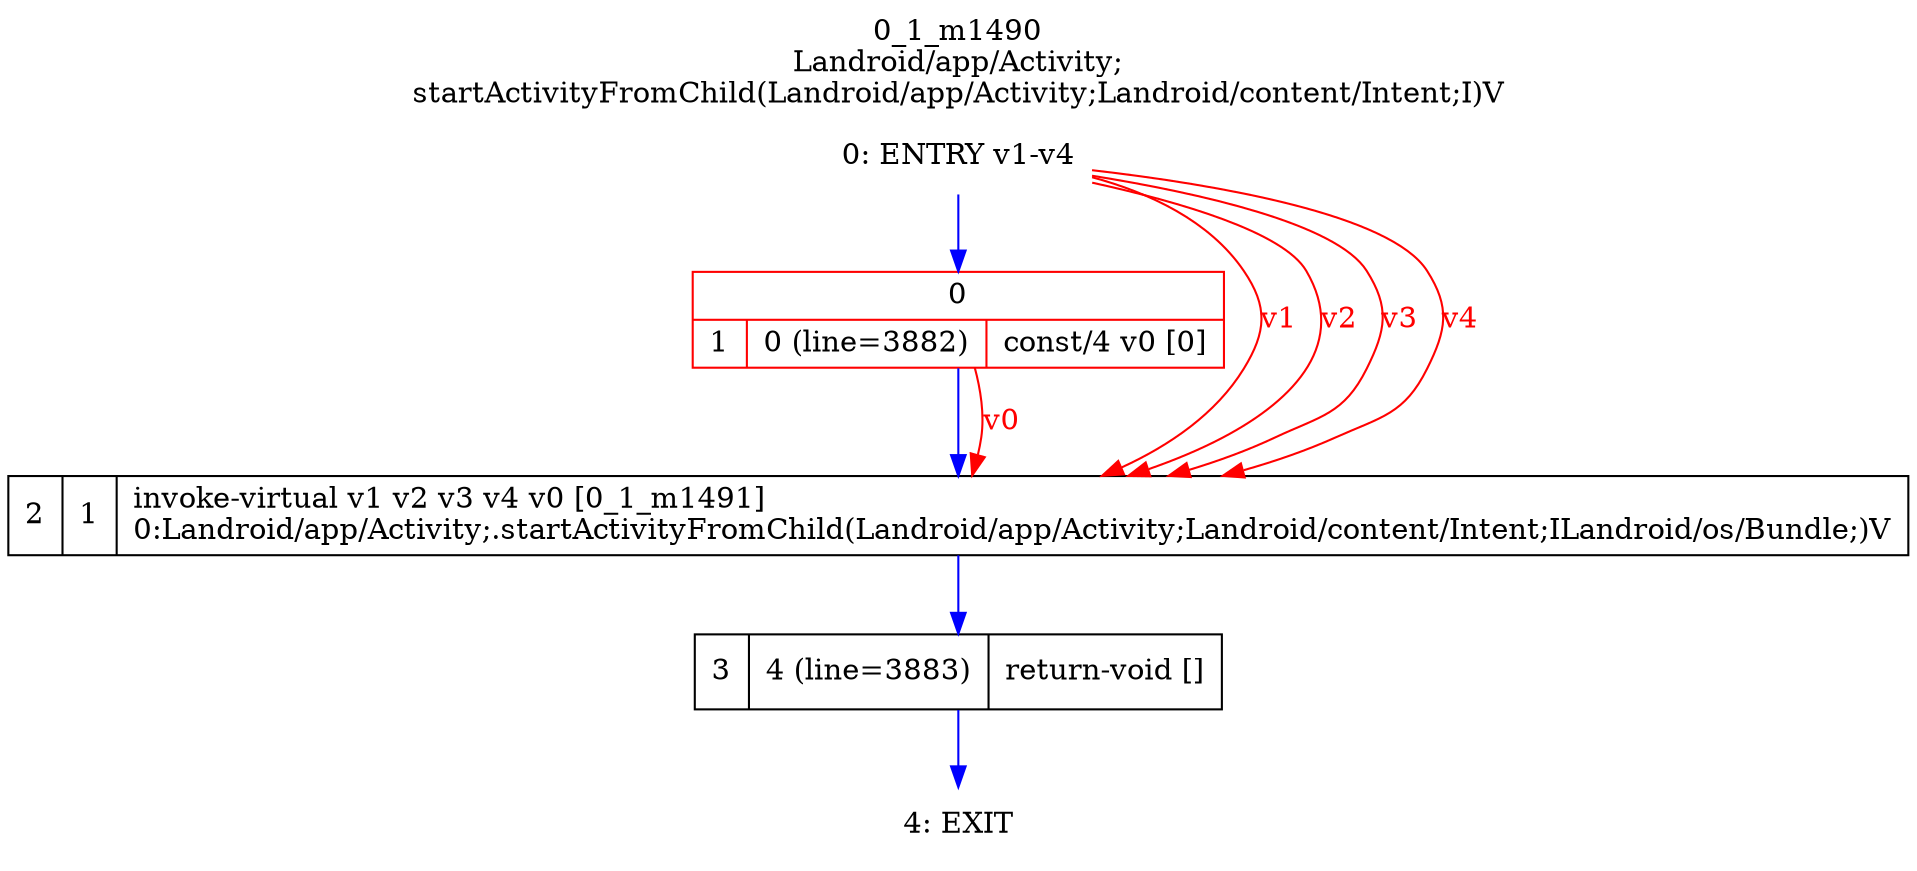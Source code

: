 digraph G {
rankdir=UD;
labelloc=t;
label="0_1_m1490\nLandroid/app/Activity;
startActivityFromChild(Landroid/app/Activity;Landroid/content/Intent;I)V";
0[label="0: ENTRY v1-v4",shape=plaintext];
1[label="{0|{1|0 (line=3882)|const/4 v0 [0]\l}}",shape=record, color=red];
2[label="2|1|invoke-virtual v1 v2 v3 v4 v0 [0_1_m1491]\l0:Landroid/app/Activity;.startActivityFromChild(Landroid/app/Activity;Landroid/content/Intent;ILandroid/os/Bundle;)V\l",shape=record,URL="0_1_m1491.dot"];
3[label="3|4 (line=3883)|return-void []\l",shape=record];
4[label="4: EXIT",shape=plaintext];
0->1 [color=blue, fontcolor=blue,weight=100, taillabel=""];
1->2 [color=blue, fontcolor=blue,weight=100, taillabel=""];
2->3 [color=blue, fontcolor=blue,weight=100, taillabel=""];
3->4 [color=blue, fontcolor=blue,weight=100, taillabel=""];
0->2 [color=red, fontcolor=red, label="v1"];
0->2 [color=red, fontcolor=red, label="v2"];
0->2 [color=red, fontcolor=red, label="v3"];
0->2 [color=red, fontcolor=red, label="v4"];
1->2 [color=red, fontcolor=red, label="v0"];
}
